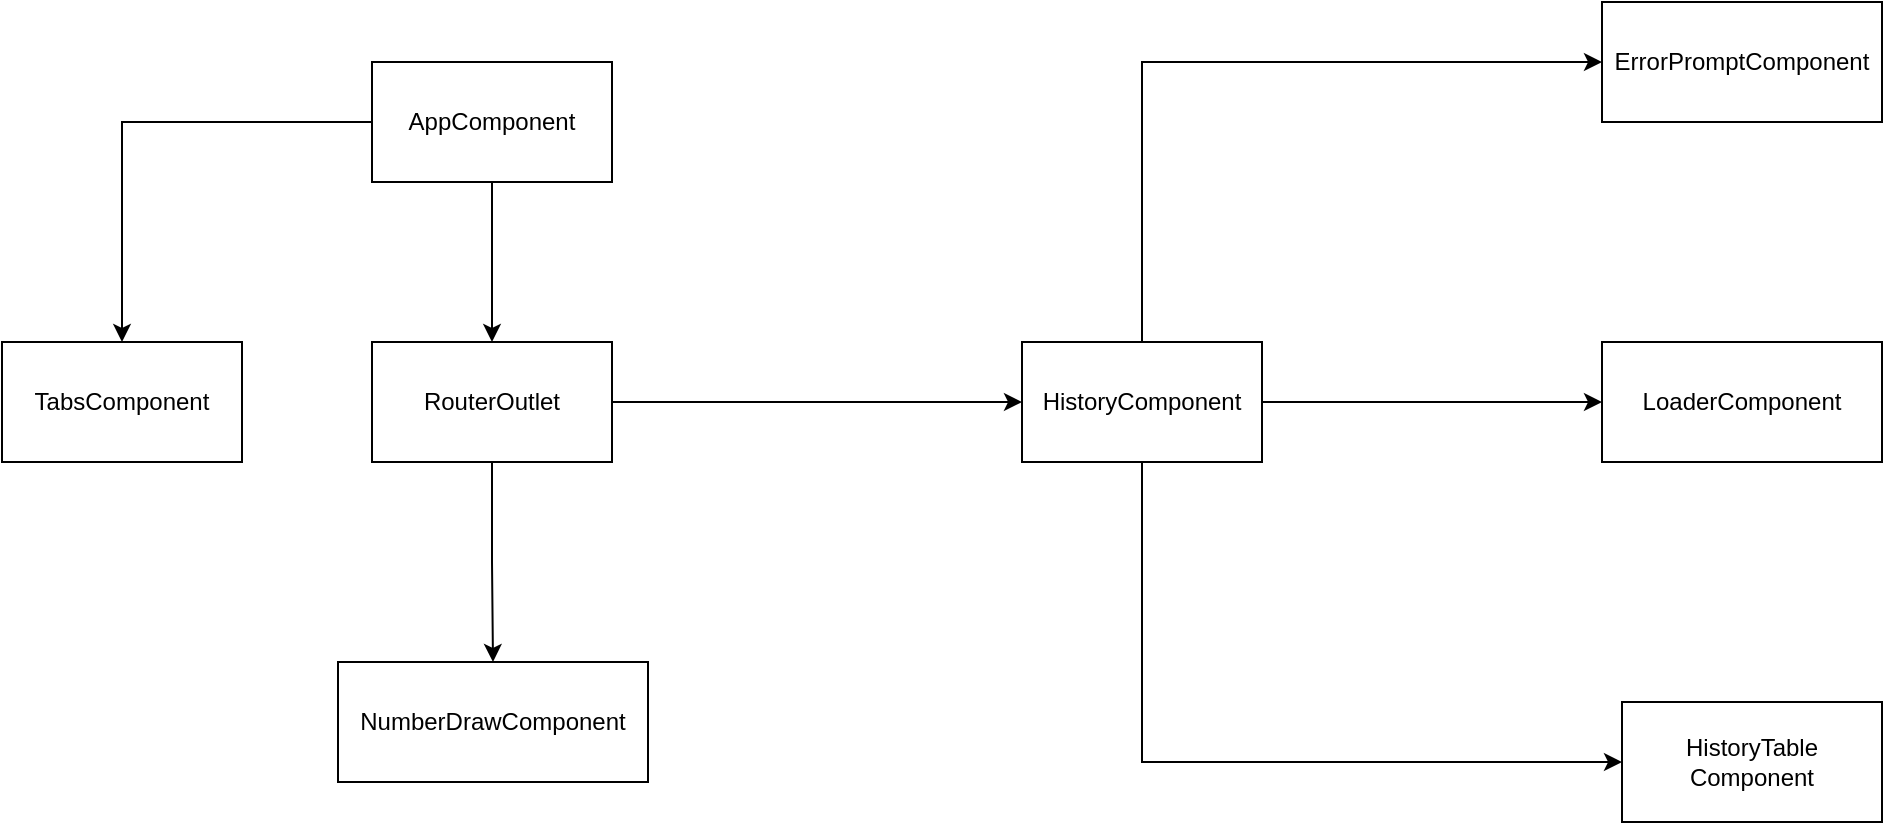 <mxfile>
    <diagram id="aA9bk3Jed56dO0MpWlnY" name="Page-1">
        <mxGraphModel dx="1436" dy="550" grid="1" gridSize="10" guides="1" tooltips="1" connect="1" arrows="1" fold="1" page="1" pageScale="1" pageWidth="850" pageHeight="1100" math="0" shadow="0">
            <root>
                <mxCell id="0"/>
                <mxCell id="1" parent="0"/>
                <mxCell id="5d1QtSSZ0A6AvVyC7i4N-3" value="" style="edgeStyle=orthogonalEdgeStyle;rounded=0;orthogonalLoop=1;jettySize=auto;html=1;" parent="1" source="5d1QtSSZ0A6AvVyC7i4N-1" target="5d1QtSSZ0A6AvVyC7i4N-2" edge="1">
                    <mxGeometry relative="1" as="geometry"/>
                </mxCell>
                <mxCell id="5d1QtSSZ0A6AvVyC7i4N-5" value="" style="edgeStyle=orthogonalEdgeStyle;rounded=0;orthogonalLoop=1;jettySize=auto;html=1;" parent="1" source="5d1QtSSZ0A6AvVyC7i4N-1" target="5d1QtSSZ0A6AvVyC7i4N-4" edge="1">
                    <mxGeometry relative="1" as="geometry"/>
                </mxCell>
                <mxCell id="5d1QtSSZ0A6AvVyC7i4N-1" value="AppComponent" style="rounded=0;whiteSpace=wrap;html=1;" parent="1" vertex="1">
                    <mxGeometry x="365" y="60" width="120" height="60" as="geometry"/>
                </mxCell>
                <mxCell id="5d1QtSSZ0A6AvVyC7i4N-2" value="TabsComponent" style="rounded=0;whiteSpace=wrap;html=1;" parent="1" vertex="1">
                    <mxGeometry x="180" y="200" width="120" height="60" as="geometry"/>
                </mxCell>
                <mxCell id="5d1QtSSZ0A6AvVyC7i4N-7" value="" style="edgeStyle=orthogonalEdgeStyle;rounded=0;orthogonalLoop=1;jettySize=auto;html=1;" parent="1" source="5d1QtSSZ0A6AvVyC7i4N-4" target="5d1QtSSZ0A6AvVyC7i4N-6" edge="1">
                    <mxGeometry relative="1" as="geometry"/>
                </mxCell>
                <mxCell id="5d1QtSSZ0A6AvVyC7i4N-9" value="" style="edgeStyle=orthogonalEdgeStyle;rounded=0;orthogonalLoop=1;jettySize=auto;html=1;" parent="1" source="5d1QtSSZ0A6AvVyC7i4N-4" target="5d1QtSSZ0A6AvVyC7i4N-8" edge="1">
                    <mxGeometry relative="1" as="geometry"/>
                </mxCell>
                <mxCell id="5d1QtSSZ0A6AvVyC7i4N-4" value="RouterOutlet" style="rounded=0;whiteSpace=wrap;html=1;" parent="1" vertex="1">
                    <mxGeometry x="365" y="200" width="120" height="60" as="geometry"/>
                </mxCell>
                <mxCell id="5d1QtSSZ0A6AvVyC7i4N-11" value="" style="edgeStyle=orthogonalEdgeStyle;rounded=0;orthogonalLoop=1;jettySize=auto;html=1;" parent="1" source="5d1QtSSZ0A6AvVyC7i4N-6" target="5d1QtSSZ0A6AvVyC7i4N-10" edge="1">
                    <mxGeometry relative="1" as="geometry">
                        <Array as="points">
                            <mxPoint x="750" y="410"/>
                        </Array>
                    </mxGeometry>
                </mxCell>
                <mxCell id="5d1QtSSZ0A6AvVyC7i4N-13" value="" style="edgeStyle=orthogonalEdgeStyle;rounded=0;orthogonalLoop=1;jettySize=auto;html=1;" parent="1" source="5d1QtSSZ0A6AvVyC7i4N-6" target="5d1QtSSZ0A6AvVyC7i4N-12" edge="1">
                    <mxGeometry relative="1" as="geometry"/>
                </mxCell>
                <mxCell id="5d1QtSSZ0A6AvVyC7i4N-14" style="edgeStyle=orthogonalEdgeStyle;rounded=0;orthogonalLoop=1;jettySize=auto;html=1;entryX=0;entryY=0.5;entryDx=0;entryDy=0;exitX=0.5;exitY=0;exitDx=0;exitDy=0;" parent="1" source="5d1QtSSZ0A6AvVyC7i4N-6" target="5d1QtSSZ0A6AvVyC7i4N-15" edge="1">
                    <mxGeometry relative="1" as="geometry">
                        <mxPoint x="900" y="460" as="targetPoint"/>
                    </mxGeometry>
                </mxCell>
                <mxCell id="5d1QtSSZ0A6AvVyC7i4N-6" value="HistoryComponent" style="rounded=0;whiteSpace=wrap;html=1;" parent="1" vertex="1">
                    <mxGeometry x="690" y="200" width="120" height="60" as="geometry"/>
                </mxCell>
                <mxCell id="5d1QtSSZ0A6AvVyC7i4N-8" value="NumberDrawComponent" style="rounded=0;whiteSpace=wrap;html=1;" parent="1" vertex="1">
                    <mxGeometry x="348" y="360" width="155" height="60" as="geometry"/>
                </mxCell>
                <mxCell id="5d1QtSSZ0A6AvVyC7i4N-10" value="HistoryTable&lt;br&gt;Component" style="rounded=0;whiteSpace=wrap;html=1;" parent="1" vertex="1">
                    <mxGeometry x="990" y="380" width="130" height="60" as="geometry"/>
                </mxCell>
                <mxCell id="5d1QtSSZ0A6AvVyC7i4N-12" value="LoaderComponent" style="rounded=0;whiteSpace=wrap;html=1;" parent="1" vertex="1">
                    <mxGeometry x="980" y="200" width="140" height="60" as="geometry"/>
                </mxCell>
                <mxCell id="5d1QtSSZ0A6AvVyC7i4N-15" value="ErrorPromptComponent" style="rounded=0;whiteSpace=wrap;html=1;" parent="1" vertex="1">
                    <mxGeometry x="980" y="30" width="140" height="60" as="geometry"/>
                </mxCell>
            </root>
        </mxGraphModel>
    </diagram>
</mxfile>
